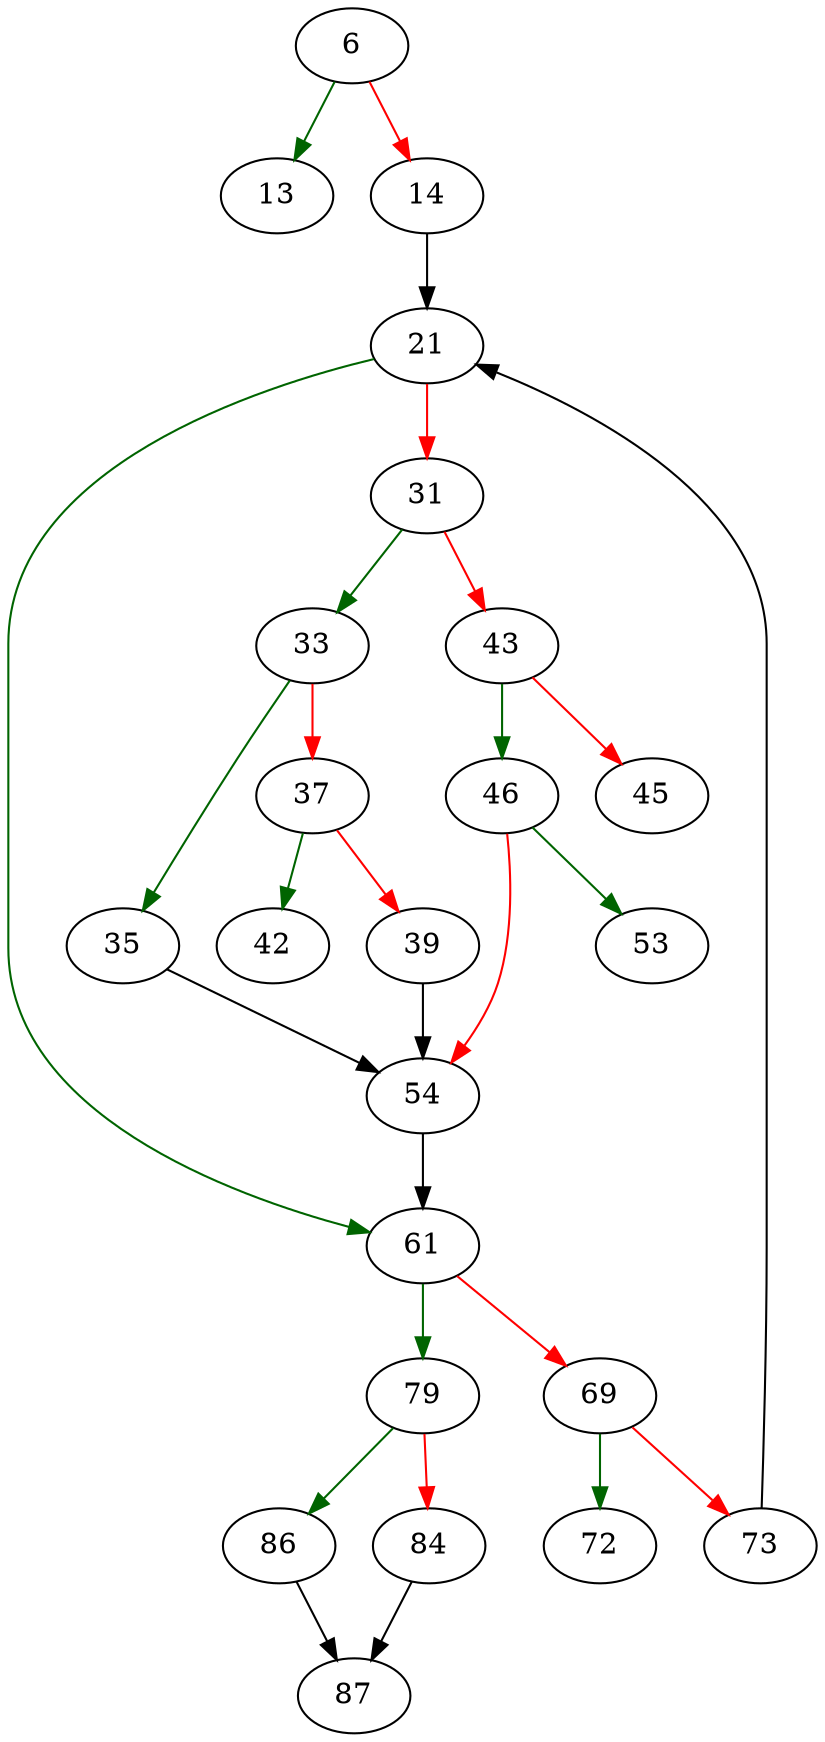 strict digraph "readtokens" {
	// Node definitions.
	6 [entry=true];
	13;
	14;
	21;
	61;
	31;
	33;
	43;
	35;
	37;
	54;
	42;
	39;
	46;
	45;
	53;
	79;
	69;
	72;
	73;
	86;
	84;
	87;

	// Edge definitions.
	6 -> 13 [
		color=darkgreen
		cond=true
	];
	6 -> 14 [
		color=red
		cond=false
	];
	14 -> 21;
	21 -> 61 [
		color=darkgreen
		cond=true
	];
	21 -> 31 [
		color=red
		cond=false
	];
	61 -> 79 [
		color=darkgreen
		cond=true
	];
	61 -> 69 [
		color=red
		cond=false
	];
	31 -> 33 [
		color=darkgreen
		cond=true
	];
	31 -> 43 [
		color=red
		cond=false
	];
	33 -> 35 [
		color=darkgreen
		cond=true
	];
	33 -> 37 [
		color=red
		cond=false
	];
	43 -> 46 [
		color=darkgreen
		cond=true
	];
	43 -> 45 [
		color=red
		cond=false
	];
	35 -> 54;
	37 -> 42 [
		color=darkgreen
		cond=true
	];
	37 -> 39 [
		color=red
		cond=false
	];
	54 -> 61;
	39 -> 54;
	46 -> 54 [
		color=red
		cond=false
	];
	46 -> 53 [
		color=darkgreen
		cond=true
	];
	79 -> 86 [
		color=darkgreen
		cond=true
	];
	79 -> 84 [
		color=red
		cond=false
	];
	69 -> 72 [
		color=darkgreen
		cond=true
	];
	69 -> 73 [
		color=red
		cond=false
	];
	73 -> 21;
	86 -> 87;
	84 -> 87;
}